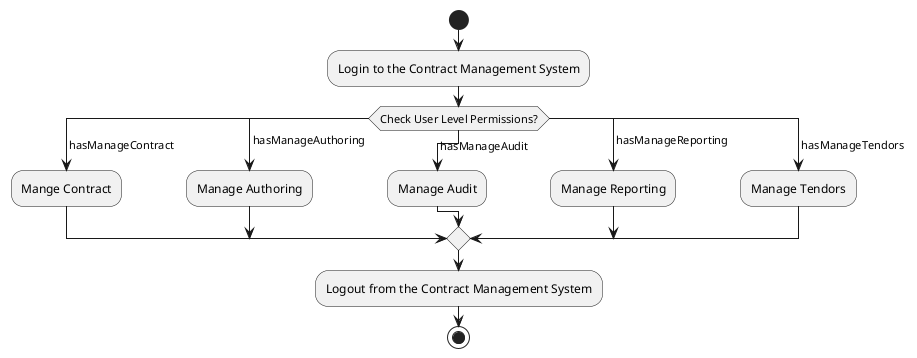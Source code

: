 @startuml
start
:Login to the Contract Management System;
switch (Check User Level Permissions?)
case ( hasManageContract )
  :Mange Contract;
case ( hasManageAuthoring ) 
  :Manage Authoring;
case ( hasManageAudit )
  :Manage Audit;
case ( hasManageReporting )
  :Manage Reporting;
case ( hasManageTendors )
  :Manage Tendors;
endswitch
:Logout from the Contract Management System;
stop
@enduml